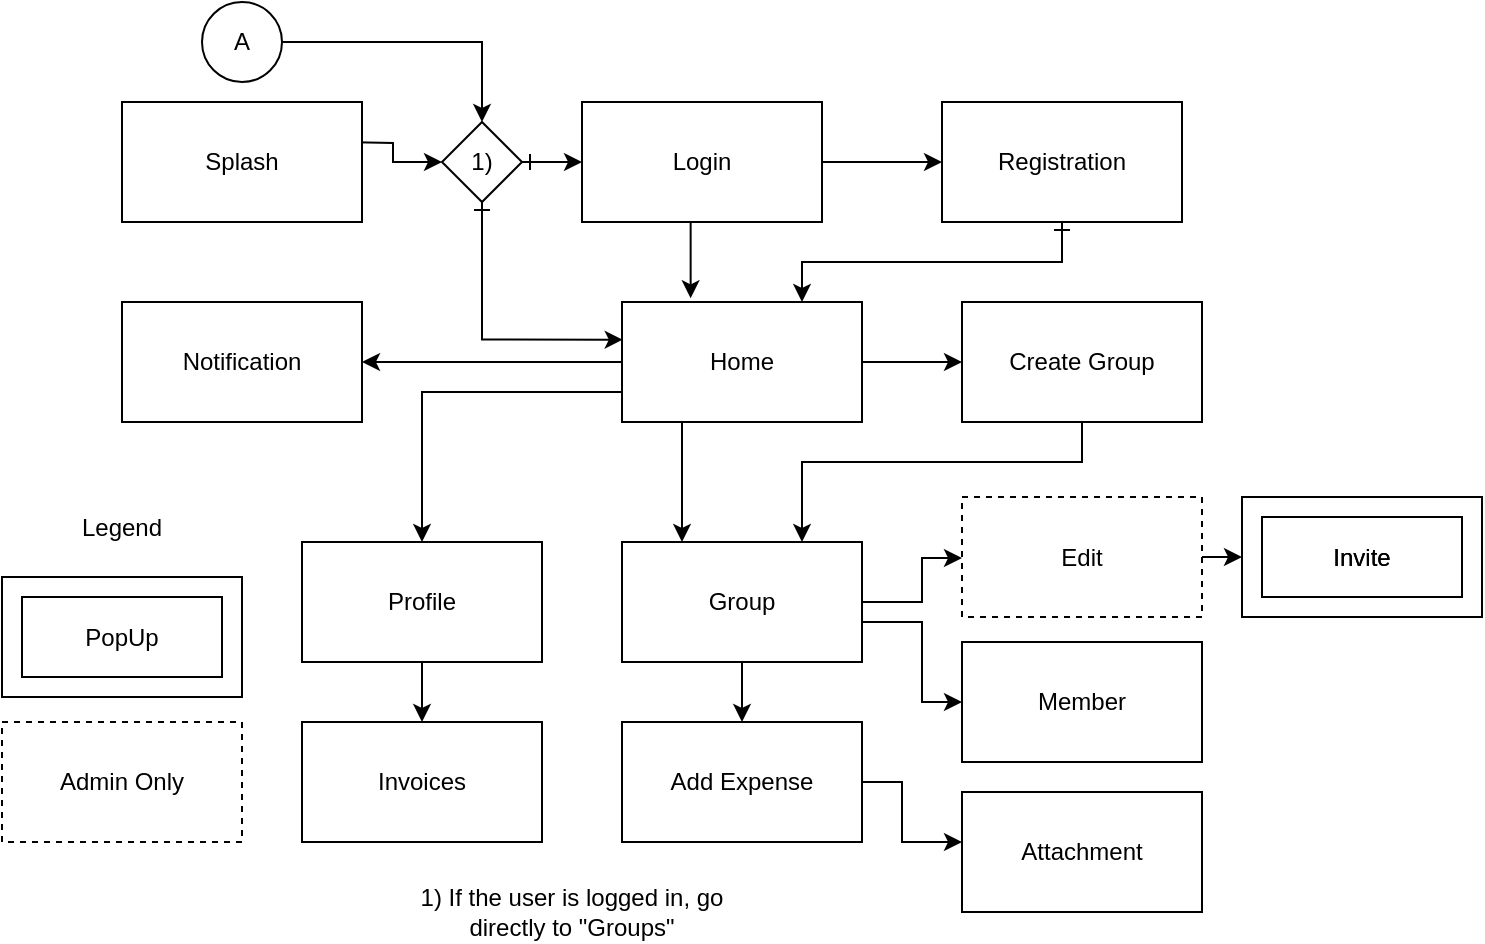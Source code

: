 <mxfile version="22.0.8" type="device">
  <diagram name="Side-1" id="LDuNGLDWNnC0u-Jjmibd">
    <mxGraphModel dx="1049" dy="555" grid="1" gridSize="10" guides="1" tooltips="1" connect="1" arrows="1" fold="1" page="1" pageScale="1" pageWidth="827" pageHeight="1169" math="0" shadow="0">
      <root>
        <mxCell id="0" />
        <mxCell id="1" parent="0" />
        <mxCell id="XjVuDQVEAfMSHLMUfgnC-7" style="edgeStyle=orthogonalEdgeStyle;rounded=0;orthogonalLoop=1;jettySize=auto;html=1;entryX=0;entryY=0.5;entryDx=0;entryDy=0;" edge="1" parent="1" target="XjVuDQVEAfMSHLMUfgnC-2">
          <mxGeometry relative="1" as="geometry">
            <mxPoint x="170" y="90" as="sourcePoint" />
            <mxPoint x="260" y="90" as="targetPoint" />
          </mxGeometry>
        </mxCell>
        <mxCell id="XjVuDQVEAfMSHLMUfgnC-1" value="Splash" style="rounded=0;whiteSpace=wrap;html=1;" vertex="1" parent="1">
          <mxGeometry x="60" y="70" width="120" height="60" as="geometry" />
        </mxCell>
        <mxCell id="XjVuDQVEAfMSHLMUfgnC-14" style="edgeStyle=orthogonalEdgeStyle;rounded=0;orthogonalLoop=1;jettySize=auto;html=1;startArrow=ERone;startFill=0;" edge="1" parent="1" source="XjVuDQVEAfMSHLMUfgnC-2" target="XjVuDQVEAfMSHLMUfgnC-13">
          <mxGeometry relative="1" as="geometry" />
        </mxCell>
        <mxCell id="XjVuDQVEAfMSHLMUfgnC-17" style="edgeStyle=orthogonalEdgeStyle;rounded=0;orthogonalLoop=1;jettySize=auto;html=1;entryX=0.003;entryY=0.314;entryDx=0;entryDy=0;startArrow=ERone;startFill=0;entryPerimeter=0;" edge="1" parent="1" source="XjVuDQVEAfMSHLMUfgnC-2" target="XjVuDQVEAfMSHLMUfgnC-6">
          <mxGeometry relative="1" as="geometry">
            <Array as="points">
              <mxPoint x="240" y="189" />
            </Array>
          </mxGeometry>
        </mxCell>
        <mxCell id="XjVuDQVEAfMSHLMUfgnC-2" value="1)" style="rhombus;whiteSpace=wrap;html=1;" vertex="1" parent="1">
          <mxGeometry x="220" y="80" width="40" height="40" as="geometry" />
        </mxCell>
        <mxCell id="XjVuDQVEAfMSHLMUfgnC-4" style="edgeStyle=orthogonalEdgeStyle;rounded=0;orthogonalLoop=1;jettySize=auto;html=1;entryX=0.5;entryY=0;entryDx=0;entryDy=0;" edge="1" parent="1" source="XjVuDQVEAfMSHLMUfgnC-3" target="XjVuDQVEAfMSHLMUfgnC-2">
          <mxGeometry relative="1" as="geometry">
            <mxPoint x="240" y="70" as="targetPoint" />
            <Array as="points">
              <mxPoint x="240" y="40" />
            </Array>
          </mxGeometry>
        </mxCell>
        <mxCell id="XjVuDQVEAfMSHLMUfgnC-3" value="A" style="ellipse;whiteSpace=wrap;html=1;" vertex="1" parent="1">
          <mxGeometry x="100" y="20" width="40" height="40" as="geometry" />
        </mxCell>
        <mxCell id="XjVuDQVEAfMSHLMUfgnC-8" style="edgeStyle=orthogonalEdgeStyle;rounded=0;orthogonalLoop=1;jettySize=auto;html=1;" edge="1" parent="1" source="XjVuDQVEAfMSHLMUfgnC-6" target="XjVuDQVEAfMSHLMUfgnC-10">
          <mxGeometry relative="1" as="geometry">
            <mxPoint x="570" y="200" as="targetPoint" />
            <Array as="points">
              <mxPoint x="580" y="200" />
            </Array>
          </mxGeometry>
        </mxCell>
        <mxCell id="XjVuDQVEAfMSHLMUfgnC-38" style="edgeStyle=orthogonalEdgeStyle;rounded=0;orthogonalLoop=1;jettySize=auto;html=1;" edge="1" parent="1" source="XjVuDQVEAfMSHLMUfgnC-6">
          <mxGeometry relative="1" as="geometry">
            <mxPoint x="180" y="200" as="targetPoint" />
          </mxGeometry>
        </mxCell>
        <mxCell id="XjVuDQVEAfMSHLMUfgnC-6" value="Home" style="rounded=0;whiteSpace=wrap;html=1;" vertex="1" parent="1">
          <mxGeometry x="310" y="170" width="120" height="60" as="geometry" />
        </mxCell>
        <mxCell id="XjVuDQVEAfMSHLMUfgnC-11" style="edgeStyle=orthogonalEdgeStyle;rounded=0;orthogonalLoop=1;jettySize=auto;html=1;" edge="1" parent="1" source="XjVuDQVEAfMSHLMUfgnC-6" target="XjVuDQVEAfMSHLMUfgnC-12">
          <mxGeometry relative="1" as="geometry">
            <mxPoint x="375" y="330" as="targetPoint" />
            <mxPoint x="350.0" y="234" as="sourcePoint" />
            <Array as="points">
              <mxPoint x="340" y="280" />
              <mxPoint x="340" y="280" />
            </Array>
          </mxGeometry>
        </mxCell>
        <mxCell id="XjVuDQVEAfMSHLMUfgnC-22" value="" style="edgeStyle=orthogonalEdgeStyle;rounded=0;orthogonalLoop=1;jettySize=auto;html=1;entryX=0.5;entryY=0;entryDx=0;entryDy=0;exitX=0;exitY=0.75;exitDx=0;exitDy=0;" edge="1" parent="1" source="XjVuDQVEAfMSHLMUfgnC-6" target="XjVuDQVEAfMSHLMUfgnC-23">
          <mxGeometry relative="1" as="geometry">
            <mxPoint x="210" y="204" as="targetPoint" />
            <mxPoint x="315" y="219" as="sourcePoint" />
            <Array as="points">
              <mxPoint x="210" y="215" />
            </Array>
          </mxGeometry>
        </mxCell>
        <mxCell id="XjVuDQVEAfMSHLMUfgnC-37" style="edgeStyle=orthogonalEdgeStyle;rounded=0;orthogonalLoop=1;jettySize=auto;html=1;entryX=0.75;entryY=0;entryDx=0;entryDy=0;" edge="1" parent="1" source="XjVuDQVEAfMSHLMUfgnC-10" target="XjVuDQVEAfMSHLMUfgnC-12">
          <mxGeometry relative="1" as="geometry">
            <Array as="points">
              <mxPoint x="540" y="250" />
              <mxPoint x="400" y="250" />
            </Array>
          </mxGeometry>
        </mxCell>
        <mxCell id="XjVuDQVEAfMSHLMUfgnC-10" value="Create Group" style="rounded=0;whiteSpace=wrap;html=1;" vertex="1" parent="1">
          <mxGeometry x="480" y="170" width="120" height="60" as="geometry" />
        </mxCell>
        <mxCell id="XjVuDQVEAfMSHLMUfgnC-31" style="edgeStyle=orthogonalEdgeStyle;rounded=0;orthogonalLoop=1;jettySize=auto;html=1;" edge="1" parent="1" source="XjVuDQVEAfMSHLMUfgnC-12" target="XjVuDQVEAfMSHLMUfgnC-30">
          <mxGeometry relative="1" as="geometry" />
        </mxCell>
        <mxCell id="XjVuDQVEAfMSHLMUfgnC-41" style="edgeStyle=orthogonalEdgeStyle;rounded=0;orthogonalLoop=1;jettySize=auto;html=1;" edge="1" parent="1" source="XjVuDQVEAfMSHLMUfgnC-12" target="XjVuDQVEAfMSHLMUfgnC-40">
          <mxGeometry relative="1" as="geometry">
            <Array as="points">
              <mxPoint x="460" y="330" />
              <mxPoint x="460" y="370" />
            </Array>
          </mxGeometry>
        </mxCell>
        <mxCell id="XjVuDQVEAfMSHLMUfgnC-43" style="edgeStyle=orthogonalEdgeStyle;rounded=0;orthogonalLoop=1;jettySize=auto;html=1;entryX=0;entryY=0.5;entryDx=0;entryDy=0;" edge="1" parent="1" source="XjVuDQVEAfMSHLMUfgnC-12" target="XjVuDQVEAfMSHLMUfgnC-42">
          <mxGeometry relative="1" as="geometry">
            <Array as="points">
              <mxPoint x="460" y="320" />
              <mxPoint x="460" y="298" />
              <mxPoint x="480" y="298" />
            </Array>
          </mxGeometry>
        </mxCell>
        <mxCell id="XjVuDQVEAfMSHLMUfgnC-12" value="Group" style="rounded=0;whiteSpace=wrap;html=1;" vertex="1" parent="1">
          <mxGeometry x="310" y="290" width="120" height="60" as="geometry" />
        </mxCell>
        <mxCell id="XjVuDQVEAfMSHLMUfgnC-16" style="edgeStyle=orthogonalEdgeStyle;rounded=0;orthogonalLoop=1;jettySize=auto;html=1;entryX=0.286;entryY=-0.031;entryDx=0;entryDy=0;entryPerimeter=0;" edge="1" parent="1" source="XjVuDQVEAfMSHLMUfgnC-13" target="XjVuDQVEAfMSHLMUfgnC-6">
          <mxGeometry relative="1" as="geometry">
            <mxPoint x="345" y="174.0" as="targetPoint" />
            <Array as="points">
              <mxPoint x="345" y="130" />
              <mxPoint x="344" y="130" />
            </Array>
          </mxGeometry>
        </mxCell>
        <mxCell id="XjVuDQVEAfMSHLMUfgnC-20" style="edgeStyle=orthogonalEdgeStyle;rounded=0;orthogonalLoop=1;jettySize=auto;html=1;" edge="1" parent="1" source="XjVuDQVEAfMSHLMUfgnC-13" target="XjVuDQVEAfMSHLMUfgnC-19">
          <mxGeometry relative="1" as="geometry" />
        </mxCell>
        <mxCell id="XjVuDQVEAfMSHLMUfgnC-13" value="Login" style="rounded=0;whiteSpace=wrap;html=1;" vertex="1" parent="1">
          <mxGeometry x="290" y="70" width="120" height="60" as="geometry" />
        </mxCell>
        <mxCell id="XjVuDQVEAfMSHLMUfgnC-18" value="1) If the user is logged in, go directly to &quot;Groups&quot;" style="text;html=1;strokeColor=none;fillColor=none;align=center;verticalAlign=middle;whiteSpace=wrap;rounded=0;" vertex="1" parent="1">
          <mxGeometry x="200" y="460" width="170" height="30" as="geometry" />
        </mxCell>
        <mxCell id="XjVuDQVEAfMSHLMUfgnC-21" style="edgeStyle=orthogonalEdgeStyle;rounded=0;orthogonalLoop=1;jettySize=auto;html=1;entryX=0.75;entryY=0;entryDx=0;entryDy=0;startArrow=ERone;startFill=0;" edge="1" parent="1" source="XjVuDQVEAfMSHLMUfgnC-19" target="XjVuDQVEAfMSHLMUfgnC-6">
          <mxGeometry relative="1" as="geometry">
            <mxPoint x="405" y="174.0" as="targetPoint" />
            <Array as="points">
              <mxPoint x="530" y="150" />
              <mxPoint x="400" y="150" />
            </Array>
          </mxGeometry>
        </mxCell>
        <mxCell id="XjVuDQVEAfMSHLMUfgnC-19" value="Registration" style="rounded=0;whiteSpace=wrap;html=1;" vertex="1" parent="1">
          <mxGeometry x="470" y="70" width="120" height="60" as="geometry" />
        </mxCell>
        <mxCell id="XjVuDQVEAfMSHLMUfgnC-35" style="edgeStyle=orthogonalEdgeStyle;rounded=0;orthogonalLoop=1;jettySize=auto;html=1;" edge="1" parent="1" source="XjVuDQVEAfMSHLMUfgnC-23" target="XjVuDQVEAfMSHLMUfgnC-34">
          <mxGeometry relative="1" as="geometry" />
        </mxCell>
        <mxCell id="XjVuDQVEAfMSHLMUfgnC-23" value="Profile" style="rounded=0;whiteSpace=wrap;html=1;" vertex="1" parent="1">
          <mxGeometry x="150" y="290" width="120" height="60" as="geometry" />
        </mxCell>
        <mxCell id="XjVuDQVEAfMSHLMUfgnC-25" value="Invite" style="rounded=0;whiteSpace=wrap;html=1;" vertex="1" parent="1">
          <mxGeometry x="620" y="267.5" width="120" height="60" as="geometry" />
        </mxCell>
        <mxCell id="XjVuDQVEAfMSHLMUfgnC-27" value="Invite" style="rounded=0;whiteSpace=wrap;html=1;fillColor=none;" vertex="1" parent="1">
          <mxGeometry x="630" y="277.5" width="100" height="40" as="geometry" />
        </mxCell>
        <mxCell id="XjVuDQVEAfMSHLMUfgnC-28" value="" style="rounded=0;whiteSpace=wrap;html=1;" vertex="1" parent="1">
          <mxGeometry y="307.5" width="120" height="60" as="geometry" />
        </mxCell>
        <mxCell id="XjVuDQVEAfMSHLMUfgnC-29" value="PopUp" style="rounded=0;whiteSpace=wrap;html=1;fillColor=none;" vertex="1" parent="1">
          <mxGeometry x="10" y="317.5" width="100" height="40" as="geometry" />
        </mxCell>
        <mxCell id="XjVuDQVEAfMSHLMUfgnC-36" style="edgeStyle=orthogonalEdgeStyle;rounded=0;orthogonalLoop=1;jettySize=auto;html=1;" edge="1" parent="1" source="XjVuDQVEAfMSHLMUfgnC-30" target="XjVuDQVEAfMSHLMUfgnC-33">
          <mxGeometry relative="1" as="geometry">
            <Array as="points">
              <mxPoint x="450" y="410" />
              <mxPoint x="450" y="440" />
            </Array>
          </mxGeometry>
        </mxCell>
        <mxCell id="XjVuDQVEAfMSHLMUfgnC-30" value="Add Expense" style="rounded=0;whiteSpace=wrap;html=1;" vertex="1" parent="1">
          <mxGeometry x="310" y="380" width="120" height="60" as="geometry" />
        </mxCell>
        <mxCell id="XjVuDQVEAfMSHLMUfgnC-32" value="Legend" style="text;html=1;strokeColor=none;fillColor=none;align=center;verticalAlign=middle;whiteSpace=wrap;rounded=0;" vertex="1" parent="1">
          <mxGeometry y="267.5" width="120" height="30" as="geometry" />
        </mxCell>
        <mxCell id="XjVuDQVEAfMSHLMUfgnC-33" value="Attachment" style="rounded=0;whiteSpace=wrap;html=1;" vertex="1" parent="1">
          <mxGeometry x="480" y="415" width="120" height="60" as="geometry" />
        </mxCell>
        <mxCell id="XjVuDQVEAfMSHLMUfgnC-34" value="Invoices" style="rounded=0;whiteSpace=wrap;html=1;" vertex="1" parent="1">
          <mxGeometry x="150" y="380" width="120" height="60" as="geometry" />
        </mxCell>
        <mxCell id="XjVuDQVEAfMSHLMUfgnC-39" value="Notification" style="rounded=0;whiteSpace=wrap;html=1;" vertex="1" parent="1">
          <mxGeometry x="60" y="170" width="120" height="60" as="geometry" />
        </mxCell>
        <mxCell id="XjVuDQVEAfMSHLMUfgnC-44" style="edgeStyle=orthogonalEdgeStyle;rounded=0;orthogonalLoop=1;jettySize=auto;html=1;entryX=0;entryY=0.5;entryDx=0;entryDy=0;exitX=1;exitY=0.5;exitDx=0;exitDy=0;" edge="1" parent="1" source="XjVuDQVEAfMSHLMUfgnC-42" target="XjVuDQVEAfMSHLMUfgnC-25">
          <mxGeometry relative="1" as="geometry" />
        </mxCell>
        <mxCell id="XjVuDQVEAfMSHLMUfgnC-40" value="Member" style="rounded=0;whiteSpace=wrap;html=1;" vertex="1" parent="1">
          <mxGeometry x="480" y="340" width="120" height="60" as="geometry" />
        </mxCell>
        <mxCell id="XjVuDQVEAfMSHLMUfgnC-42" value="Edit" style="rounded=0;whiteSpace=wrap;html=1;gradientColor=none;dashed=1;gradientDirection=north;" vertex="1" parent="1">
          <mxGeometry x="480" y="267.5" width="120" height="60" as="geometry" />
        </mxCell>
        <mxCell id="XjVuDQVEAfMSHLMUfgnC-46" value="Admin Only" style="rounded=0;whiteSpace=wrap;html=1;dashed=1;" vertex="1" parent="1">
          <mxGeometry y="380" width="120" height="60" as="geometry" />
        </mxCell>
      </root>
    </mxGraphModel>
  </diagram>
</mxfile>
